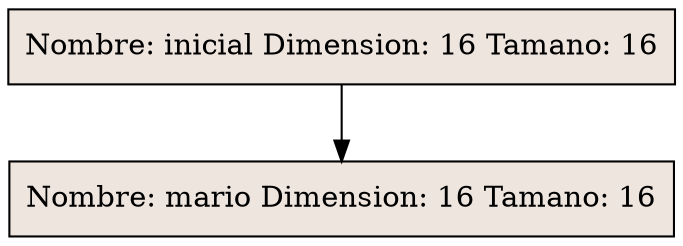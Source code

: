 digraph inorden {
inicial[shape=record, style=filled, fillcolor=seashell2,label="Nombre: inicial Dimension: 16 Tamano: 16"];
inicial -> mario;
 mario[shape=record, style=filled, fillcolor=seashell2,label="Nombre: mario Dimension: 16 Tamano: 16"];
}
